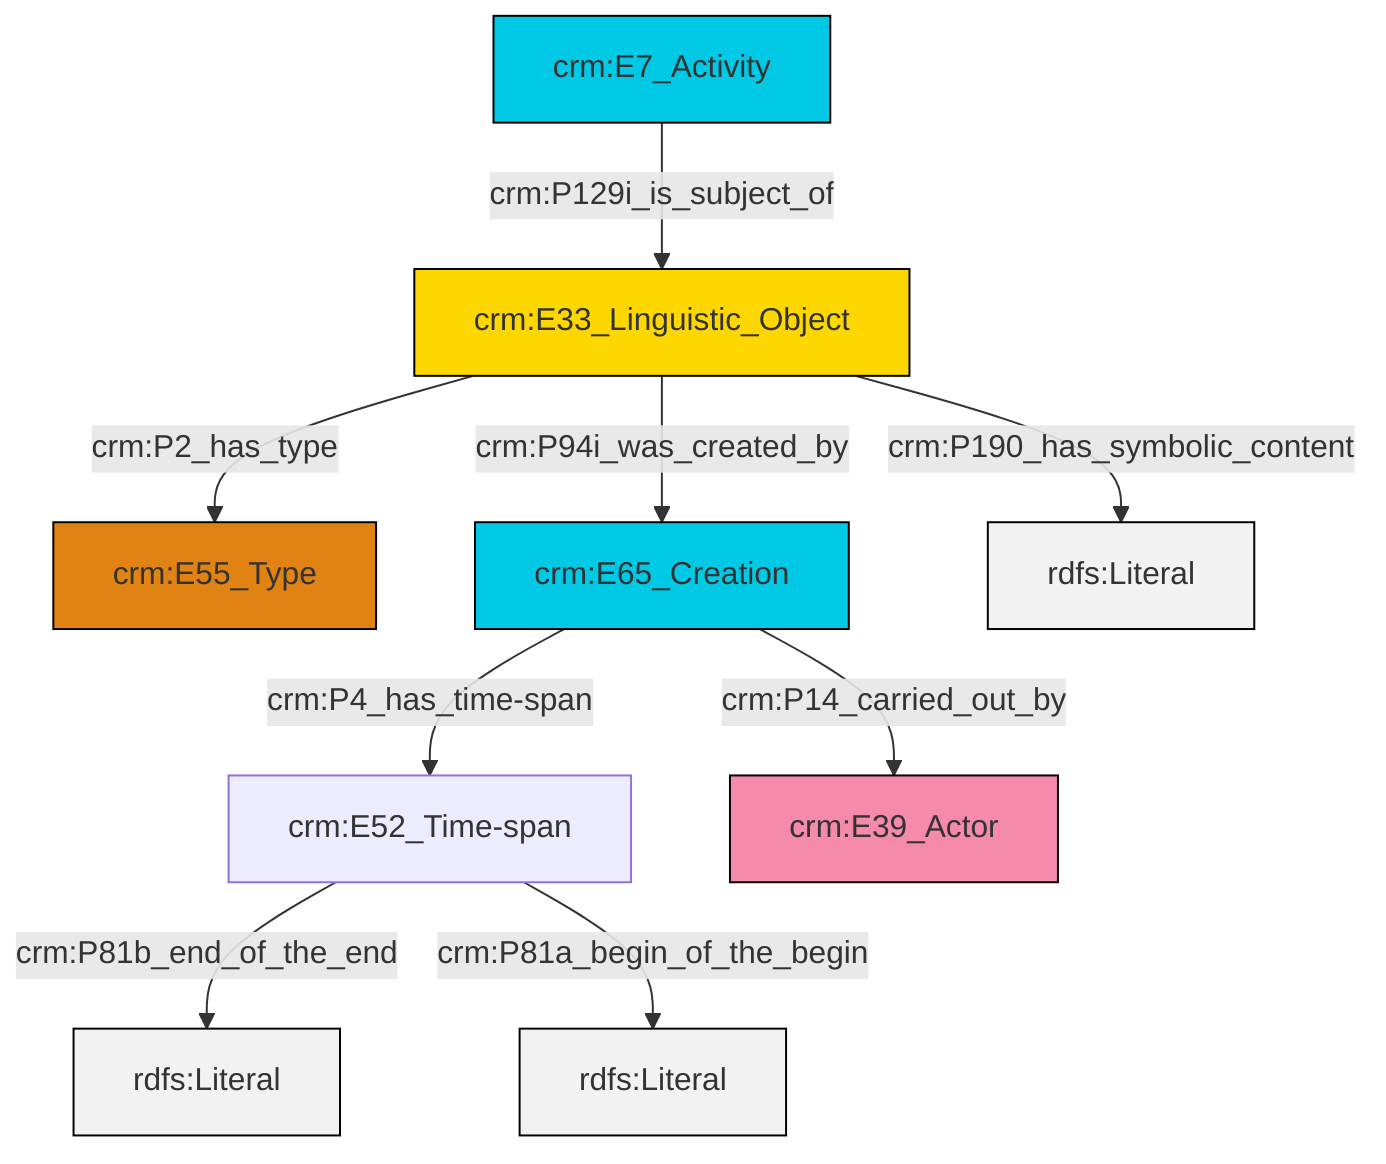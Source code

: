 graph TD
classDef Literal fill:#f2f2f2,stroke:#000000;
classDef CRM_Entity fill:#FFFFFF,stroke:#000000;
classDef Temporal_Entity fill:#00C9E6, stroke:#000000;
classDef Type fill:#E18312, stroke:#000000;
classDef Time-Span fill:#2C9C91, stroke:#000000;
classDef Appellation fill:#FFEB7F, stroke:#000000;
classDef Place fill:#008836, stroke:#000000;
classDef Persistent_Item fill:#B266B2, stroke:#000000;
classDef Conceptual_Object fill:#FFD700, stroke:#000000;
classDef Physical_Thing fill:#D2B48C, stroke:#000000;
classDef Actor fill:#f58aad, stroke:#000000;
classDef PC_Classes fill:#4ce600, stroke:#000000;
classDef Multi fill:#cccccc,stroke:#000000;

2["crm:E52_Time-span"]:::Default -->|crm:P81b_end_of_the_end| 3[rdfs:Literal]:::Literal
4["crm:E33_Linguistic_Object"]:::Conceptual_Object -->|crm:P94i_was_created_by| 5["crm:E65_Creation"]:::Temporal_Entity
4["crm:E33_Linguistic_Object"]:::Conceptual_Object -->|crm:P2_has_type| 0["crm:E55_Type"]:::Type
5["crm:E65_Creation"]:::Temporal_Entity -->|crm:P4_has_time-span| 2["crm:E52_Time-span"]:::Default
6["crm:E7_Activity"]:::Temporal_Entity -->|crm:P129i_is_subject_of| 4["crm:E33_Linguistic_Object"]:::Conceptual_Object
5["crm:E65_Creation"]:::Temporal_Entity -->|crm:P14_carried_out_by| 7["crm:E39_Actor"]:::Actor
2["crm:E52_Time-span"]:::Default -->|crm:P81a_begin_of_the_begin| 11[rdfs:Literal]:::Literal
4["crm:E33_Linguistic_Object"]:::Conceptual_Object -->|crm:P190_has_symbolic_content| 14[rdfs:Literal]:::Literal